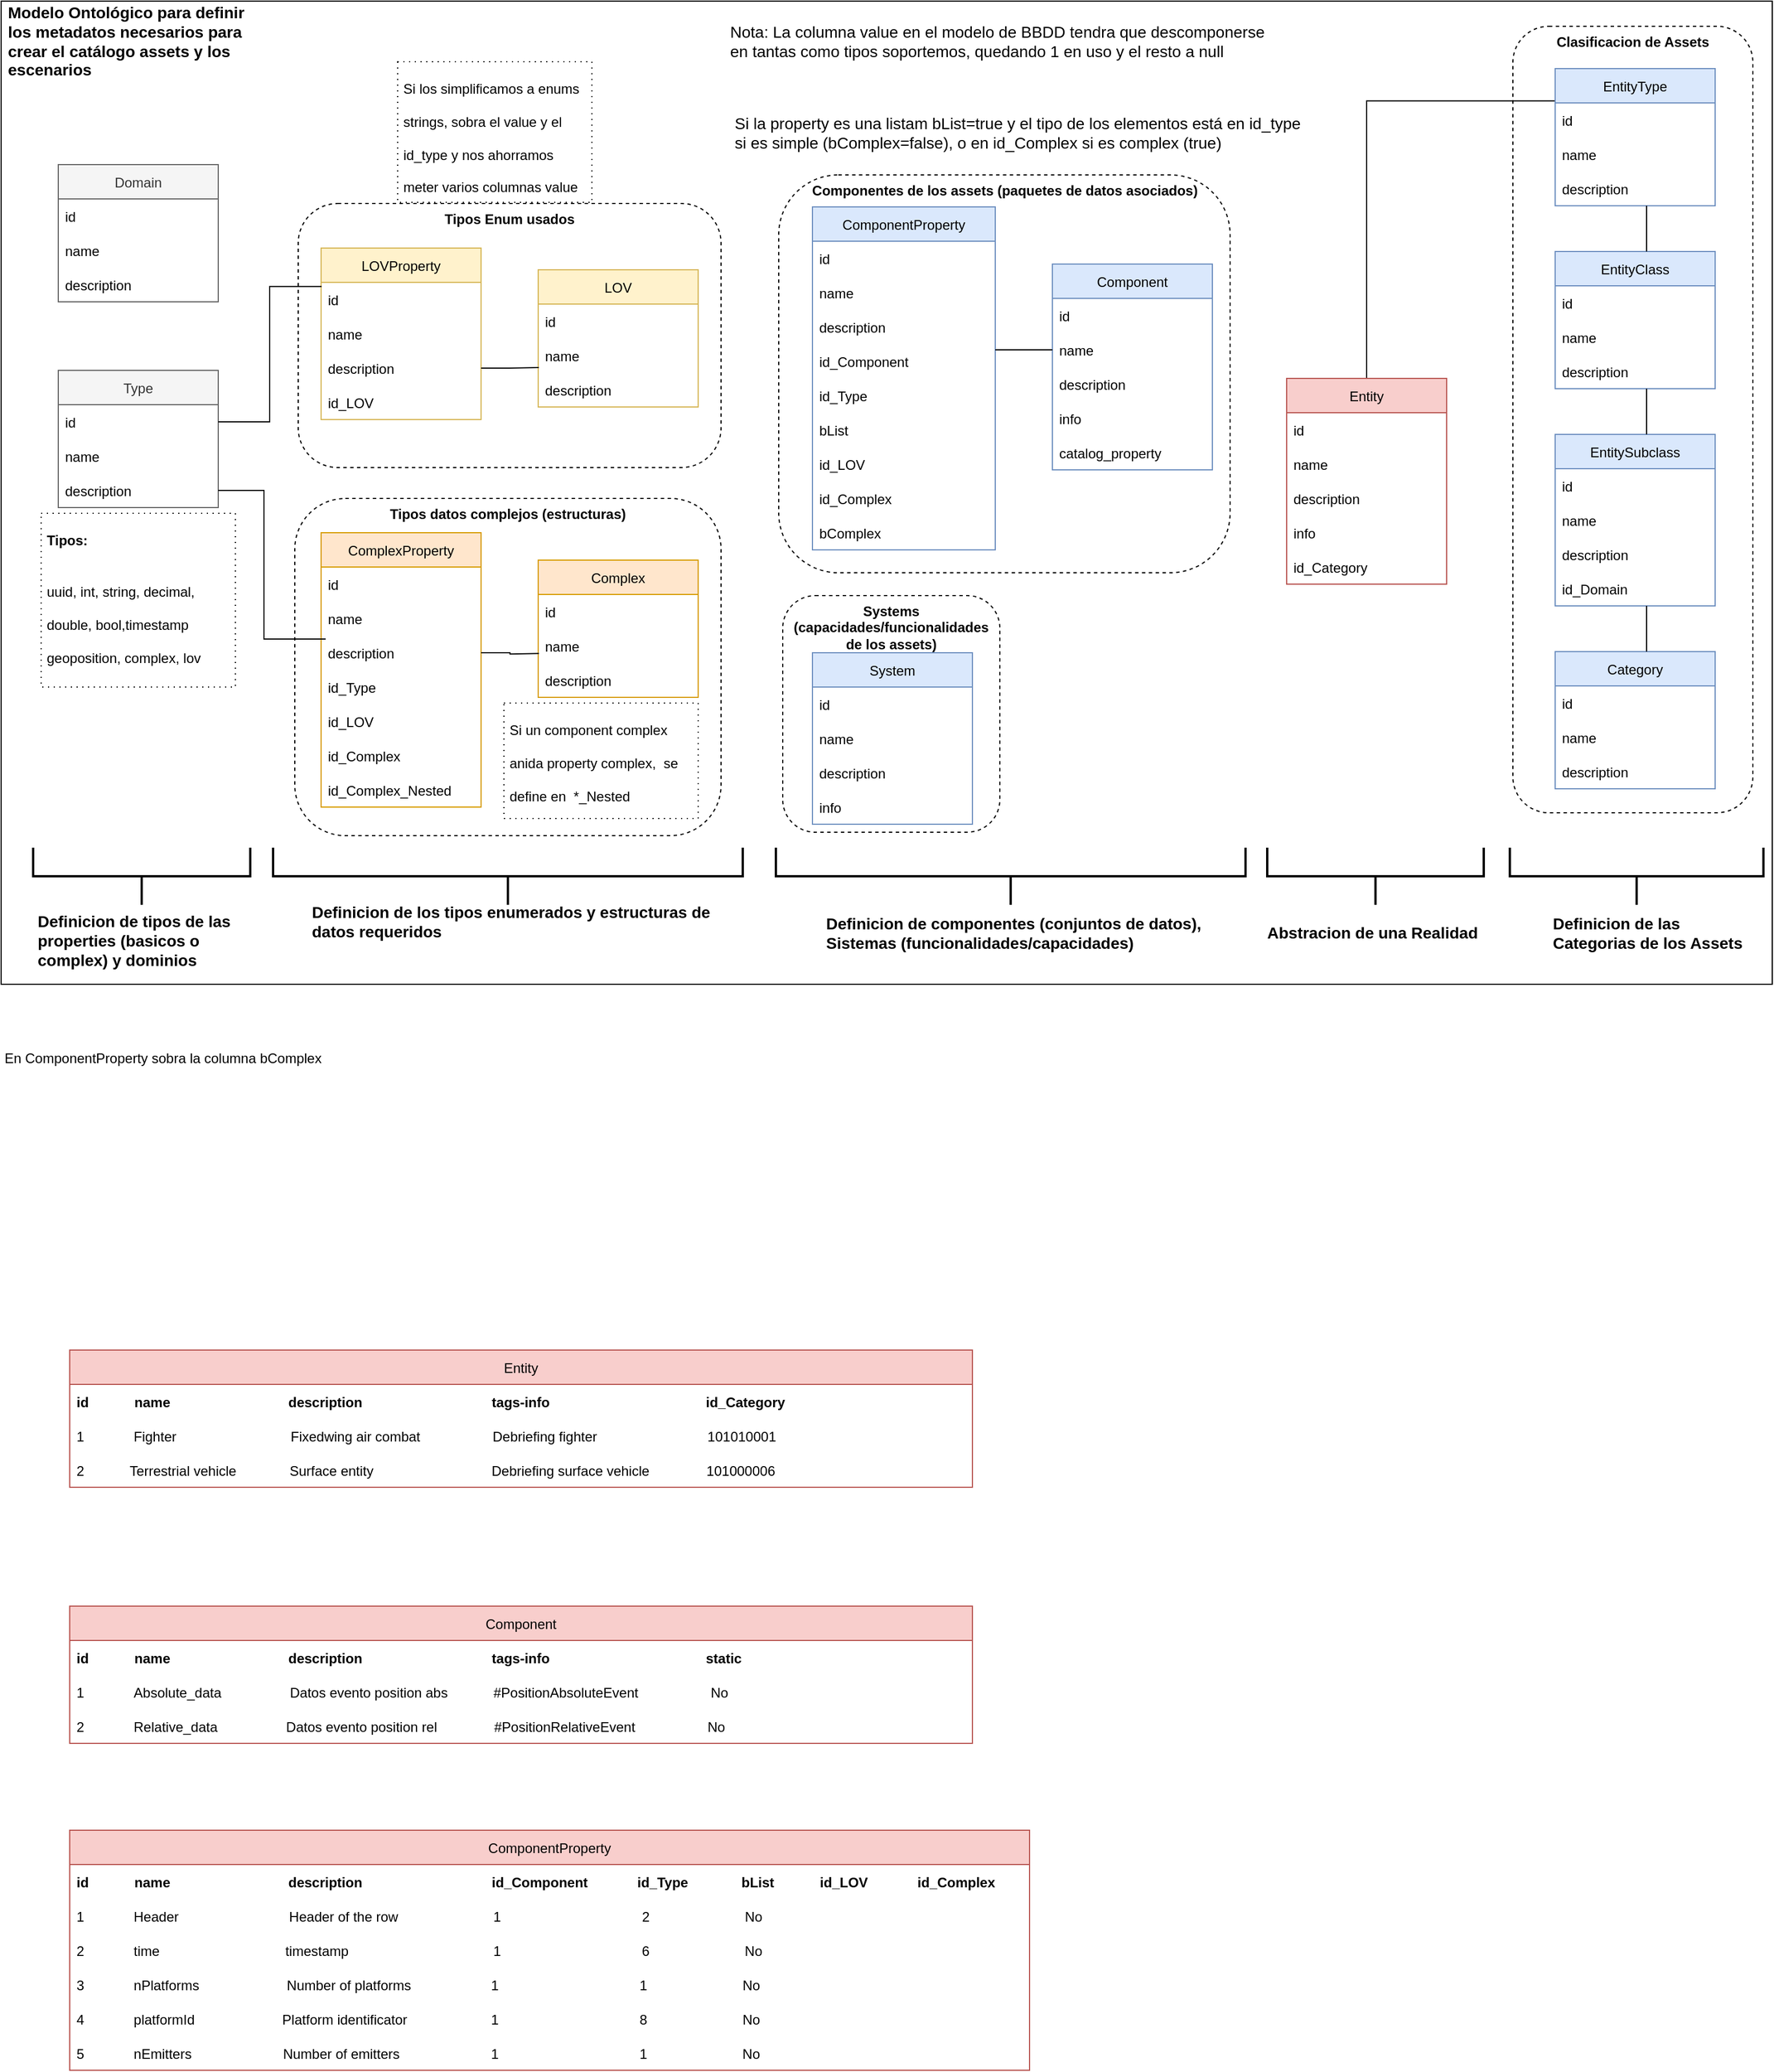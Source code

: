 <mxfile version="20.3.0" type="device" pages="2"><diagram id="P-hqBSOkR8HxyRhJ86oW" name="Modelo Ontologico Logico"><mxGraphModel dx="2524" dy="2189" grid="1" gridSize="10" guides="1" tooltips="1" connect="1" arrows="1" fold="1" page="1" pageScale="1" pageWidth="827" pageHeight="1169" math="0" shadow="0"><root><mxCell id="0"/><mxCell id="1" parent="0"/><mxCell id="qQte0bs7i6vEfpSpNjTg-1" value="" style="rounded=0;whiteSpace=wrap;html=1;fontSize=12;" parent="1" vertex="1"><mxGeometry x="-760" y="-50" width="1550" height="860" as="geometry"/></mxCell><mxCell id="Ca-8HyMjYuGn1nxn3QUZ-1" value="Component" style="swimlane;fontStyle=0;childLayout=stackLayout;horizontal=1;startSize=30;horizontalStack=0;resizeParent=1;resizeParentMax=0;resizeLast=0;collapsible=1;marginBottom=0;fillColor=#dae8fc;strokeColor=#6c8ebf;" parent="1" vertex="1"><mxGeometry x="160" y="180" width="140" height="180" as="geometry"/></mxCell><mxCell id="Ca-8HyMjYuGn1nxn3QUZ-2" value="id" style="text;strokeColor=none;fillColor=none;align=left;verticalAlign=middle;spacingLeft=4;spacingRight=4;overflow=hidden;points=[[0,0.5],[1,0.5]];portConstraint=eastwest;rotatable=0;" parent="Ca-8HyMjYuGn1nxn3QUZ-1" vertex="1"><mxGeometry y="30" width="140" height="30" as="geometry"/></mxCell><mxCell id="Ca-8HyMjYuGn1nxn3QUZ-3" value="name" style="text;strokeColor=none;fillColor=none;align=left;verticalAlign=middle;spacingLeft=4;spacingRight=4;overflow=hidden;points=[[0,0.5],[1,0.5]];portConstraint=eastwest;rotatable=0;" parent="Ca-8HyMjYuGn1nxn3QUZ-1" vertex="1"><mxGeometry y="60" width="140" height="30" as="geometry"/></mxCell><mxCell id="Ca-8HyMjYuGn1nxn3QUZ-4" value="description" style="text;strokeColor=none;fillColor=none;align=left;verticalAlign=middle;spacingLeft=4;spacingRight=4;overflow=hidden;points=[[0,0.5],[1,0.5]];portConstraint=eastwest;rotatable=0;" parent="Ca-8HyMjYuGn1nxn3QUZ-1" vertex="1"><mxGeometry y="90" width="140" height="30" as="geometry"/></mxCell><mxCell id="fh4BoJx78HCtWPX_H9t0-1" value="info" style="text;strokeColor=none;fillColor=none;align=left;verticalAlign=middle;spacingLeft=4;spacingRight=4;overflow=hidden;points=[[0,0.5],[1,0.5]];portConstraint=eastwest;rotatable=0;" parent="Ca-8HyMjYuGn1nxn3QUZ-1" vertex="1"><mxGeometry y="120" width="140" height="30" as="geometry"/></mxCell><mxCell id="WVZpCD3P885BFaiYSlR0-1" value="catalog_property" style="text;strokeColor=none;fillColor=none;align=left;verticalAlign=middle;spacingLeft=4;spacingRight=4;overflow=hidden;points=[[0,0.5],[1,0.5]];portConstraint=eastwest;rotatable=0;" parent="Ca-8HyMjYuGn1nxn3QUZ-1" vertex="1"><mxGeometry y="150" width="140" height="30" as="geometry"/></mxCell><mxCell id="Kvt48r7GmM-x5bQbkzG8-1" value="ComponentProperty" style="swimlane;fontStyle=0;childLayout=stackLayout;horizontal=1;startSize=30;horizontalStack=0;resizeParent=1;resizeParentMax=0;resizeLast=0;collapsible=1;marginBottom=0;fillColor=#dae8fc;strokeColor=#6c8ebf;" parent="1" vertex="1"><mxGeometry x="-50" y="130" width="160" height="300" as="geometry"/></mxCell><mxCell id="Kvt48r7GmM-x5bQbkzG8-2" value="id" style="text;strokeColor=none;fillColor=none;align=left;verticalAlign=middle;spacingLeft=4;spacingRight=4;overflow=hidden;points=[[0,0.5],[1,0.5]];portConstraint=eastwest;rotatable=0;" parent="Kvt48r7GmM-x5bQbkzG8-1" vertex="1"><mxGeometry y="30" width="160" height="30" as="geometry"/></mxCell><mxCell id="Kvt48r7GmM-x5bQbkzG8-3" value="name" style="text;strokeColor=none;fillColor=none;align=left;verticalAlign=middle;spacingLeft=4;spacingRight=4;overflow=hidden;points=[[0,0.5],[1,0.5]];portConstraint=eastwest;rotatable=0;" parent="Kvt48r7GmM-x5bQbkzG8-1" vertex="1"><mxGeometry y="60" width="160" height="30" as="geometry"/></mxCell><mxCell id="Kvt48r7GmM-x5bQbkzG8-4" value="description" style="text;strokeColor=none;fillColor=none;align=left;verticalAlign=middle;spacingLeft=4;spacingRight=4;overflow=hidden;points=[[0,0.5],[1,0.5]];portConstraint=eastwest;rotatable=0;" parent="Kvt48r7GmM-x5bQbkzG8-1" vertex="1"><mxGeometry y="90" width="160" height="30" as="geometry"/></mxCell><mxCell id="KbmGHfRjNHhqxjAuiWVG-1" value="id_Component" style="text;strokeColor=none;fillColor=none;align=left;verticalAlign=middle;spacingLeft=4;spacingRight=4;overflow=hidden;points=[[0,0.5],[1,0.5]];portConstraint=eastwest;rotatable=0;" parent="Kvt48r7GmM-x5bQbkzG8-1" vertex="1"><mxGeometry y="120" width="160" height="30" as="geometry"/></mxCell><mxCell id="Kvt48r7GmM-x5bQbkzG8-5" value="id_Type" style="text;strokeColor=none;fillColor=none;align=left;verticalAlign=middle;spacingLeft=4;spacingRight=4;overflow=hidden;points=[[0,0.5],[1,0.5]];portConstraint=eastwest;rotatable=0;" parent="Kvt48r7GmM-x5bQbkzG8-1" vertex="1"><mxGeometry y="150" width="160" height="30" as="geometry"/></mxCell><mxCell id="c4E710hjIDEIdoLFa9Qc-4" value="bList" style="text;strokeColor=none;fillColor=none;align=left;verticalAlign=middle;spacingLeft=4;spacingRight=4;overflow=hidden;points=[[0,0.5],[1,0.5]];portConstraint=eastwest;rotatable=0;" parent="Kvt48r7GmM-x5bQbkzG8-1" vertex="1"><mxGeometry y="180" width="160" height="30" as="geometry"/></mxCell><mxCell id="fZ-cfV5z6Bb1zC0dV8To-1" value="id_LOV" style="text;strokeColor=none;fillColor=none;align=left;verticalAlign=middle;spacingLeft=4;spacingRight=4;overflow=hidden;points=[[0,0.5],[1,0.5]];portConstraint=eastwest;rotatable=0;" parent="Kvt48r7GmM-x5bQbkzG8-1" vertex="1"><mxGeometry y="210" width="160" height="30" as="geometry"/></mxCell><mxCell id="c4E710hjIDEIdoLFa9Qc-1" value="id_Complex" style="text;strokeColor=none;fillColor=none;align=left;verticalAlign=middle;spacingLeft=4;spacingRight=4;overflow=hidden;points=[[0,0.5],[1,0.5]];portConstraint=eastwest;rotatable=0;" parent="Kvt48r7GmM-x5bQbkzG8-1" vertex="1"><mxGeometry y="240" width="160" height="30" as="geometry"/></mxCell><mxCell id="zfHl5rUFFpoCyofuuPq4-1" value="bComplex" style="text;strokeColor=none;fillColor=none;align=left;verticalAlign=middle;spacingLeft=4;spacingRight=4;overflow=hidden;points=[[0,0.5],[1,0.5]];portConstraint=eastwest;rotatable=0;" parent="Kvt48r7GmM-x5bQbkzG8-1" vertex="1"><mxGeometry y="270" width="160" height="30" as="geometry"/></mxCell><mxCell id="KbmGHfRjNHhqxjAuiWVG-2" value="Type" style="swimlane;fontStyle=0;childLayout=stackLayout;horizontal=1;startSize=30;horizontalStack=0;resizeParent=1;resizeParentMax=0;resizeLast=0;collapsible=1;marginBottom=0;fillColor=#f5f5f5;strokeColor=#666666;fontColor=#333333;" parent="1" vertex="1"><mxGeometry x="-710" y="273" width="140" height="120" as="geometry"/></mxCell><mxCell id="KbmGHfRjNHhqxjAuiWVG-3" value="id" style="text;strokeColor=none;fillColor=none;align=left;verticalAlign=middle;spacingLeft=4;spacingRight=4;overflow=hidden;points=[[0,0.5],[1,0.5]];portConstraint=eastwest;rotatable=0;" parent="KbmGHfRjNHhqxjAuiWVG-2" vertex="1"><mxGeometry y="30" width="140" height="30" as="geometry"/></mxCell><mxCell id="KbmGHfRjNHhqxjAuiWVG-4" value="name" style="text;strokeColor=none;fillColor=none;align=left;verticalAlign=middle;spacingLeft=4;spacingRight=4;overflow=hidden;points=[[0,0.5],[1,0.5]];portConstraint=eastwest;rotatable=0;" parent="KbmGHfRjNHhqxjAuiWVG-2" vertex="1"><mxGeometry y="60" width="140" height="30" as="geometry"/></mxCell><mxCell id="KbmGHfRjNHhqxjAuiWVG-5" value="description" style="text;strokeColor=none;fillColor=none;align=left;verticalAlign=middle;spacingLeft=4;spacingRight=4;overflow=hidden;points=[[0,0.5],[1,0.5]];portConstraint=eastwest;rotatable=0;" parent="KbmGHfRjNHhqxjAuiWVG-2" vertex="1"><mxGeometry y="90" width="140" height="30" as="geometry"/></mxCell><mxCell id="KbmGHfRjNHhqxjAuiWVG-10" value="&lt;h1&gt;&lt;font style=&quot;font-size: 12px;&quot;&gt;Tipos:&lt;/font&gt;&lt;/h1&gt;&lt;h1&gt;&lt;font style=&quot;font-size: 12px; font-weight: normal;&quot;&gt;uuid, int, string, decimal, double, bool,timestamp geoposition, complex, lov&lt;/font&gt;&lt;/h1&gt;" style="text;html=1;strokeColor=default;fillColor=none;spacing=5;spacingTop=-20;whiteSpace=wrap;overflow=hidden;rounded=0;dashed=1;dashPattern=1 4;" parent="1" vertex="1"><mxGeometry x="-725" y="398" width="170" height="152" as="geometry"/></mxCell><mxCell id="KbmGHfRjNHhqxjAuiWVG-12" style="edgeStyle=orthogonalEdgeStyle;rounded=0;orthogonalLoop=1;jettySize=auto;html=1;endArrow=none;endFill=0;" parent="1" source="Ca-8HyMjYuGn1nxn3QUZ-3" edge="1"><mxGeometry relative="1" as="geometry"><mxPoint x="110" y="255" as="targetPoint"/></mxGeometry></mxCell><mxCell id="GKAQ_sg5Wc0dp8xPoSPR-1" style="edgeStyle=orthogonalEdgeStyle;rounded=0;orthogonalLoop=1;jettySize=auto;html=1;entryX=0.026;entryY=-0.057;entryDx=0;entryDy=0;entryPerimeter=0;endArrow=none;endFill=0;" parent="1" source="OANI3SMax5RgJAJ8kIp4-1" target="ELuQLXtetZ2R2AU2JlQI-14" edge="1"><mxGeometry relative="1" as="geometry"/></mxCell><mxCell id="OANI3SMax5RgJAJ8kIp4-1" value="Entity" style="swimlane;fontStyle=0;childLayout=stackLayout;horizontal=1;startSize=30;horizontalStack=0;resizeParent=1;resizeParentMax=0;resizeLast=0;collapsible=1;marginBottom=0;fillColor=#f8cecc;strokeColor=#b85450;" parent="1" vertex="1"><mxGeometry x="365" y="280" width="140" height="180" as="geometry"/></mxCell><mxCell id="OANI3SMax5RgJAJ8kIp4-2" value="id" style="text;strokeColor=none;fillColor=none;align=left;verticalAlign=middle;spacingLeft=4;spacingRight=4;overflow=hidden;points=[[0,0.5],[1,0.5]];portConstraint=eastwest;rotatable=0;" parent="OANI3SMax5RgJAJ8kIp4-1" vertex="1"><mxGeometry y="30" width="140" height="30" as="geometry"/></mxCell><mxCell id="OANI3SMax5RgJAJ8kIp4-3" value="name" style="text;strokeColor=none;fillColor=none;align=left;verticalAlign=middle;spacingLeft=4;spacingRight=4;overflow=hidden;points=[[0,0.5],[1,0.5]];portConstraint=eastwest;rotatable=0;" parent="OANI3SMax5RgJAJ8kIp4-1" vertex="1"><mxGeometry y="60" width="140" height="30" as="geometry"/></mxCell><mxCell id="OANI3SMax5RgJAJ8kIp4-4" value="description" style="text;strokeColor=none;fillColor=none;align=left;verticalAlign=middle;spacingLeft=4;spacingRight=4;overflow=hidden;points=[[0,0.5],[1,0.5]];portConstraint=eastwest;rotatable=0;" parent="OANI3SMax5RgJAJ8kIp4-1" vertex="1"><mxGeometry y="90" width="140" height="30" as="geometry"/></mxCell><mxCell id="8VZRlRS9as9KP1N0uG6C-10" value="info" style="text;strokeColor=none;fillColor=none;align=left;verticalAlign=middle;spacingLeft=4;spacingRight=4;overflow=hidden;points=[[0,0.5],[1,0.5]];portConstraint=eastwest;rotatable=0;" parent="OANI3SMax5RgJAJ8kIp4-1" vertex="1"><mxGeometry y="120" width="140" height="30" as="geometry"/></mxCell><mxCell id="OANI3SMax5RgJAJ8kIp4-5" value="id_Category" style="text;strokeColor=none;fillColor=none;align=left;verticalAlign=middle;spacingLeft=4;spacingRight=4;overflow=hidden;points=[[0,0.5],[1,0.5]];portConstraint=eastwest;rotatable=0;" parent="OANI3SMax5RgJAJ8kIp4-1" vertex="1"><mxGeometry y="150" width="140" height="30" as="geometry"/></mxCell><mxCell id="ELuQLXtetZ2R2AU2JlQI-1" value="EntitySubclass" style="swimlane;fontStyle=0;childLayout=stackLayout;horizontal=1;startSize=30;horizontalStack=0;resizeParent=1;resizeParentMax=0;resizeLast=0;collapsible=1;marginBottom=0;fillColor=#dae8fc;strokeColor=#6c8ebf;" parent="1" vertex="1"><mxGeometry x="600" y="329" width="140" height="150" as="geometry"/></mxCell><mxCell id="ELuQLXtetZ2R2AU2JlQI-2" value="id" style="text;strokeColor=none;fillColor=none;align=left;verticalAlign=middle;spacingLeft=4;spacingRight=4;overflow=hidden;points=[[0,0.5],[1,0.5]];portConstraint=eastwest;rotatable=0;" parent="ELuQLXtetZ2R2AU2JlQI-1" vertex="1"><mxGeometry y="30" width="140" height="30" as="geometry"/></mxCell><mxCell id="ELuQLXtetZ2R2AU2JlQI-3" value="name" style="text;strokeColor=none;fillColor=none;align=left;verticalAlign=middle;spacingLeft=4;spacingRight=4;overflow=hidden;points=[[0,0.5],[1,0.5]];portConstraint=eastwest;rotatable=0;" parent="ELuQLXtetZ2R2AU2JlQI-1" vertex="1"><mxGeometry y="60" width="140" height="30" as="geometry"/></mxCell><mxCell id="ELuQLXtetZ2R2AU2JlQI-4" value="description" style="text;strokeColor=none;fillColor=none;align=left;verticalAlign=middle;spacingLeft=4;spacingRight=4;overflow=hidden;points=[[0,0.5],[1,0.5]];portConstraint=eastwest;rotatable=0;" parent="ELuQLXtetZ2R2AU2JlQI-1" vertex="1"><mxGeometry y="90" width="140" height="30" as="geometry"/></mxCell><mxCell id="ELuQLXtetZ2R2AU2JlQI-5" value="id_Domain" style="text;strokeColor=none;fillColor=none;align=left;verticalAlign=middle;spacingLeft=4;spacingRight=4;overflow=hidden;points=[[0,0.5],[1,0.5]];portConstraint=eastwest;rotatable=0;" parent="ELuQLXtetZ2R2AU2JlQI-1" vertex="1"><mxGeometry y="120" width="140" height="30" as="geometry"/></mxCell><mxCell id="ELuQLXtetZ2R2AU2JlQI-6" value="EntityClass" style="swimlane;fontStyle=0;childLayout=stackLayout;horizontal=1;startSize=30;horizontalStack=0;resizeParent=1;resizeParentMax=0;resizeLast=0;collapsible=1;marginBottom=0;fillColor=#dae8fc;strokeColor=#6c8ebf;" parent="1" vertex="1"><mxGeometry x="600" y="169" width="140" height="120" as="geometry"/></mxCell><mxCell id="ELuQLXtetZ2R2AU2JlQI-7" value="id" style="text;strokeColor=none;fillColor=none;align=left;verticalAlign=middle;spacingLeft=4;spacingRight=4;overflow=hidden;points=[[0,0.5],[1,0.5]];portConstraint=eastwest;rotatable=0;" parent="ELuQLXtetZ2R2AU2JlQI-6" vertex="1"><mxGeometry y="30" width="140" height="30" as="geometry"/></mxCell><mxCell id="ELuQLXtetZ2R2AU2JlQI-8" value="name" style="text;strokeColor=none;fillColor=none;align=left;verticalAlign=middle;spacingLeft=4;spacingRight=4;overflow=hidden;points=[[0,0.5],[1,0.5]];portConstraint=eastwest;rotatable=0;" parent="ELuQLXtetZ2R2AU2JlQI-6" vertex="1"><mxGeometry y="60" width="140" height="30" as="geometry"/></mxCell><mxCell id="ELuQLXtetZ2R2AU2JlQI-9" value="description" style="text;strokeColor=none;fillColor=none;align=left;verticalAlign=middle;spacingLeft=4;spacingRight=4;overflow=hidden;points=[[0,0.5],[1,0.5]];portConstraint=eastwest;rotatable=0;" parent="ELuQLXtetZ2R2AU2JlQI-6" vertex="1"><mxGeometry y="90" width="140" height="30" as="geometry"/></mxCell><mxCell id="ELuQLXtetZ2R2AU2JlQI-13" value="EntityType" style="swimlane;fontStyle=0;childLayout=stackLayout;horizontal=1;startSize=30;horizontalStack=0;resizeParent=1;resizeParentMax=0;resizeLast=0;collapsible=1;marginBottom=0;fillColor=#dae8fc;strokeColor=#6c8ebf;" parent="1" vertex="1"><mxGeometry x="600" y="9" width="140" height="120" as="geometry"/></mxCell><mxCell id="ELuQLXtetZ2R2AU2JlQI-14" value="id" style="text;strokeColor=none;fillColor=none;align=left;verticalAlign=middle;spacingLeft=4;spacingRight=4;overflow=hidden;points=[[0,0.5],[1,0.5]];portConstraint=eastwest;rotatable=0;" parent="ELuQLXtetZ2R2AU2JlQI-13" vertex="1"><mxGeometry y="30" width="140" height="30" as="geometry"/></mxCell><mxCell id="ELuQLXtetZ2R2AU2JlQI-15" value="name" style="text;strokeColor=none;fillColor=none;align=left;verticalAlign=middle;spacingLeft=4;spacingRight=4;overflow=hidden;points=[[0,0.5],[1,0.5]];portConstraint=eastwest;rotatable=0;" parent="ELuQLXtetZ2R2AU2JlQI-13" vertex="1"><mxGeometry y="60" width="140" height="30" as="geometry"/></mxCell><mxCell id="ELuQLXtetZ2R2AU2JlQI-16" value="description" style="text;strokeColor=none;fillColor=none;align=left;verticalAlign=middle;spacingLeft=4;spacingRight=4;overflow=hidden;points=[[0,0.5],[1,0.5]];portConstraint=eastwest;rotatable=0;" parent="ELuQLXtetZ2R2AU2JlQI-13" vertex="1"><mxGeometry y="90" width="140" height="30" as="geometry"/></mxCell><mxCell id="bwtpUSuI_oEOOz6gBNEj-1" style="edgeStyle=orthogonalEdgeStyle;rounded=0;orthogonalLoop=1;jettySize=auto;html=1;endArrow=none;endFill=0;" parent="1" source="ELuQLXtetZ2R2AU2JlQI-16" edge="1"><mxGeometry relative="1" as="geometry"><mxPoint x="680" y="169" as="targetPoint"/><Array as="points"><mxPoint x="680" y="159"/><mxPoint x="680" y="159"/></Array></mxGeometry></mxCell><mxCell id="bwtpUSuI_oEOOz6gBNEj-2" value="Category" style="swimlane;fontStyle=0;childLayout=stackLayout;horizontal=1;startSize=30;horizontalStack=0;resizeParent=1;resizeParentMax=0;resizeLast=0;collapsible=1;marginBottom=0;fillColor=#dae8fc;strokeColor=#6c8ebf;" parent="1" vertex="1"><mxGeometry x="600" y="519" width="140" height="120" as="geometry"/></mxCell><mxCell id="bwtpUSuI_oEOOz6gBNEj-3" value="id" style="text;strokeColor=none;fillColor=none;align=left;verticalAlign=middle;spacingLeft=4;spacingRight=4;overflow=hidden;points=[[0,0.5],[1,0.5]];portConstraint=eastwest;rotatable=0;" parent="bwtpUSuI_oEOOz6gBNEj-2" vertex="1"><mxGeometry y="30" width="140" height="30" as="geometry"/></mxCell><mxCell id="bwtpUSuI_oEOOz6gBNEj-4" value="name" style="text;strokeColor=none;fillColor=none;align=left;verticalAlign=middle;spacingLeft=4;spacingRight=4;overflow=hidden;points=[[0,0.5],[1,0.5]];portConstraint=eastwest;rotatable=0;" parent="bwtpUSuI_oEOOz6gBNEj-2" vertex="1"><mxGeometry y="60" width="140" height="30" as="geometry"/></mxCell><mxCell id="bwtpUSuI_oEOOz6gBNEj-5" value="description" style="text;strokeColor=none;fillColor=none;align=left;verticalAlign=middle;spacingLeft=4;spacingRight=4;overflow=hidden;points=[[0,0.5],[1,0.5]];portConstraint=eastwest;rotatable=0;" parent="bwtpUSuI_oEOOz6gBNEj-2" vertex="1"><mxGeometry y="90" width="140" height="30" as="geometry"/></mxCell><mxCell id="bwtpUSuI_oEOOz6gBNEj-7" style="edgeStyle=orthogonalEdgeStyle;rounded=0;orthogonalLoop=1;jettySize=auto;html=1;endArrow=none;endFill=0;" parent="1" edge="1"><mxGeometry relative="1" as="geometry"><mxPoint x="680" y="289" as="sourcePoint"/><mxPoint x="680" y="329" as="targetPoint"/><Array as="points"><mxPoint x="680" y="319"/><mxPoint x="680" y="319"/></Array></mxGeometry></mxCell><mxCell id="bwtpUSuI_oEOOz6gBNEj-8" style="edgeStyle=orthogonalEdgeStyle;rounded=0;orthogonalLoop=1;jettySize=auto;html=1;endArrow=none;endFill=0;" parent="1" edge="1"><mxGeometry relative="1" as="geometry"><mxPoint x="680" y="479" as="sourcePoint"/><mxPoint x="680" y="519" as="targetPoint"/><Array as="points"><mxPoint x="680" y="509"/><mxPoint x="680" y="509"/></Array></mxGeometry></mxCell><mxCell id="GKAQ_sg5Wc0dp8xPoSPR-2" value="Clasificacion de Assets" style="rounded=1;whiteSpace=wrap;html=1;fillColor=none;dashed=1;verticalAlign=top;fontStyle=1" parent="1" vertex="1"><mxGeometry x="563" y="-28" width="210" height="688" as="geometry"/></mxCell><mxCell id="Gxno5oTgcuq0OnaxB5Od-1" value="Componentes de los assets (paquetes de datos asociados)" style="rounded=1;whiteSpace=wrap;html=1;fillColor=none;dashed=1;verticalAlign=top;fontStyle=1" parent="1" vertex="1"><mxGeometry x="-79.5" y="102" width="395" height="348" as="geometry"/></mxCell><mxCell id="fUVBMHF5BCnfDYFd_eqh-1" value="System" style="swimlane;fontStyle=0;childLayout=stackLayout;horizontal=1;startSize=30;horizontalStack=0;resizeParent=1;resizeParentMax=0;resizeLast=0;collapsible=1;marginBottom=0;fillColor=#dae8fc;strokeColor=#6c8ebf;" parent="1" vertex="1"><mxGeometry x="-50" y="520" width="140" height="150" as="geometry"/></mxCell><mxCell id="fUVBMHF5BCnfDYFd_eqh-2" value="id" style="text;strokeColor=none;fillColor=none;align=left;verticalAlign=middle;spacingLeft=4;spacingRight=4;overflow=hidden;points=[[0,0.5],[1,0.5]];portConstraint=eastwest;rotatable=0;" parent="fUVBMHF5BCnfDYFd_eqh-1" vertex="1"><mxGeometry y="30" width="140" height="30" as="geometry"/></mxCell><mxCell id="fUVBMHF5BCnfDYFd_eqh-3" value="name" style="text;strokeColor=none;fillColor=none;align=left;verticalAlign=middle;spacingLeft=4;spacingRight=4;overflow=hidden;points=[[0,0.5],[1,0.5]];portConstraint=eastwest;rotatable=0;" parent="fUVBMHF5BCnfDYFd_eqh-1" vertex="1"><mxGeometry y="60" width="140" height="30" as="geometry"/></mxCell><mxCell id="fUVBMHF5BCnfDYFd_eqh-4" value="description" style="text;strokeColor=none;fillColor=none;align=left;verticalAlign=middle;spacingLeft=4;spacingRight=4;overflow=hidden;points=[[0,0.5],[1,0.5]];portConstraint=eastwest;rotatable=0;" parent="fUVBMHF5BCnfDYFd_eqh-1" vertex="1"><mxGeometry y="90" width="140" height="30" as="geometry"/></mxCell><mxCell id="fh4BoJx78HCtWPX_H9t0-2" value="info" style="text;strokeColor=none;fillColor=none;align=left;verticalAlign=middle;spacingLeft=4;spacingRight=4;overflow=hidden;points=[[0,0.5],[1,0.5]];portConstraint=eastwest;rotatable=0;" parent="fUVBMHF5BCnfDYFd_eqh-1" vertex="1"><mxGeometry y="120" width="140" height="30" as="geometry"/></mxCell><mxCell id="fUVBMHF5BCnfDYFd_eqh-5" value="Systems (capacidades/funcionalidades de los assets)" style="rounded=1;whiteSpace=wrap;html=1;fillColor=none;dashed=1;verticalAlign=top;fontStyle=1" parent="1" vertex="1"><mxGeometry x="-76" y="470" width="190" height="207" as="geometry"/></mxCell><mxCell id="xV8tliTx_q2GqchjholX-1" value="LOV" style="swimlane;fontStyle=0;childLayout=stackLayout;horizontal=1;startSize=30;horizontalStack=0;resizeParent=1;resizeParentMax=0;resizeLast=0;collapsible=1;marginBottom=0;fillColor=#fff2cc;strokeColor=#d6b656;" parent="1" vertex="1"><mxGeometry x="-290" y="185" width="140" height="120" as="geometry"/></mxCell><mxCell id="xV8tliTx_q2GqchjholX-2" value="id" style="text;strokeColor=none;fillColor=none;align=left;verticalAlign=middle;spacingLeft=4;spacingRight=4;overflow=hidden;points=[[0,0.5],[1,0.5]];portConstraint=eastwest;rotatable=0;" parent="xV8tliTx_q2GqchjholX-1" vertex="1"><mxGeometry y="30" width="140" height="30" as="geometry"/></mxCell><mxCell id="xV8tliTx_q2GqchjholX-3" value="name" style="text;strokeColor=none;fillColor=none;align=left;verticalAlign=middle;spacingLeft=4;spacingRight=4;overflow=hidden;points=[[0,0.5],[1,0.5]];portConstraint=eastwest;rotatable=0;" parent="xV8tliTx_q2GqchjholX-1" vertex="1"><mxGeometry y="60" width="140" height="30" as="geometry"/></mxCell><mxCell id="xV8tliTx_q2GqchjholX-4" value="description" style="text;strokeColor=none;fillColor=none;align=left;verticalAlign=middle;spacingLeft=4;spacingRight=4;overflow=hidden;points=[[0,0.5],[1,0.5]];portConstraint=eastwest;rotatable=0;" parent="xV8tliTx_q2GqchjholX-1" vertex="1"><mxGeometry y="90" width="140" height="30" as="geometry"/></mxCell><mxCell id="xV8tliTx_q2GqchjholX-5" value="LOVProperty" style="swimlane;fontStyle=0;childLayout=stackLayout;horizontal=1;startSize=30;horizontalStack=0;resizeParent=1;resizeParentMax=0;resizeLast=0;collapsible=1;marginBottom=0;fillColor=#fff2cc;strokeColor=#d6b656;" parent="1" vertex="1"><mxGeometry x="-480" y="166" width="140" height="150" as="geometry"/></mxCell><mxCell id="xV8tliTx_q2GqchjholX-6" value="id" style="text;strokeColor=none;fillColor=none;align=left;verticalAlign=middle;spacingLeft=4;spacingRight=4;overflow=hidden;points=[[0,0.5],[1,0.5]];portConstraint=eastwest;rotatable=0;" parent="xV8tliTx_q2GqchjholX-5" vertex="1"><mxGeometry y="30" width="140" height="30" as="geometry"/></mxCell><mxCell id="xV8tliTx_q2GqchjholX-7" value="name" style="text;strokeColor=none;fillColor=none;align=left;verticalAlign=middle;spacingLeft=4;spacingRight=4;overflow=hidden;points=[[0,0.5],[1,0.5]];portConstraint=eastwest;rotatable=0;" parent="xV8tliTx_q2GqchjholX-5" vertex="1"><mxGeometry y="60" width="140" height="30" as="geometry"/></mxCell><mxCell id="xV8tliTx_q2GqchjholX-8" value="description" style="text;strokeColor=none;fillColor=none;align=left;verticalAlign=middle;spacingLeft=4;spacingRight=4;overflow=hidden;points=[[0,0.5],[1,0.5]];portConstraint=eastwest;rotatable=0;" parent="xV8tliTx_q2GqchjholX-5" vertex="1"><mxGeometry y="90" width="140" height="30" as="geometry"/></mxCell><mxCell id="AdEPBgYQxWWVFqYAugxZ-2" value="id_LOV" style="text;strokeColor=none;fillColor=none;align=left;verticalAlign=middle;spacingLeft=4;spacingRight=4;overflow=hidden;points=[[0,0.5],[1,0.5]];portConstraint=eastwest;rotatable=0;" parent="xV8tliTx_q2GqchjholX-5" vertex="1"><mxGeometry y="120" width="140" height="30" as="geometry"/></mxCell><mxCell id="AdEPBgYQxWWVFqYAugxZ-5" value="Tipos Enum usados" style="rounded=1;whiteSpace=wrap;html=1;fillColor=none;dashed=1;verticalAlign=top;fontStyle=1" parent="1" vertex="1"><mxGeometry x="-500" y="127" width="370" height="231" as="geometry"/></mxCell><mxCell id="KDbTeJqK8CeDXRACBDWv-1" value="Complex" style="swimlane;fontStyle=0;childLayout=stackLayout;horizontal=1;startSize=30;horizontalStack=0;resizeParent=1;resizeParentMax=0;resizeLast=0;collapsible=1;marginBottom=0;fillColor=#ffe6cc;strokeColor=#d79b00;" parent="1" vertex="1"><mxGeometry x="-290" y="439" width="140" height="120" as="geometry"/></mxCell><mxCell id="KDbTeJqK8CeDXRACBDWv-2" value="id" style="text;strokeColor=none;fillColor=none;align=left;verticalAlign=middle;spacingLeft=4;spacingRight=4;overflow=hidden;points=[[0,0.5],[1,0.5]];portConstraint=eastwest;rotatable=0;" parent="KDbTeJqK8CeDXRACBDWv-1" vertex="1"><mxGeometry y="30" width="140" height="30" as="geometry"/></mxCell><mxCell id="KDbTeJqK8CeDXRACBDWv-3" value="name" style="text;strokeColor=none;fillColor=none;align=left;verticalAlign=middle;spacingLeft=4;spacingRight=4;overflow=hidden;points=[[0,0.5],[1,0.5]];portConstraint=eastwest;rotatable=0;" parent="KDbTeJqK8CeDXRACBDWv-1" vertex="1"><mxGeometry y="60" width="140" height="30" as="geometry"/></mxCell><mxCell id="KDbTeJqK8CeDXRACBDWv-4" value="description" style="text;strokeColor=none;fillColor=none;align=left;verticalAlign=middle;spacingLeft=4;spacingRight=4;overflow=hidden;points=[[0,0.5],[1,0.5]];portConstraint=eastwest;rotatable=0;" parent="KDbTeJqK8CeDXRACBDWv-1" vertex="1"><mxGeometry y="90" width="140" height="30" as="geometry"/></mxCell><mxCell id="KDbTeJqK8CeDXRACBDWv-5" value="ComplexProperty" style="swimlane;fontStyle=0;childLayout=stackLayout;horizontal=1;startSize=30;horizontalStack=0;resizeParent=1;resizeParentMax=0;resizeLast=0;collapsible=1;marginBottom=0;fillColor=#ffe6cc;strokeColor=#d79b00;" parent="1" vertex="1"><mxGeometry x="-480" y="415" width="140" height="240" as="geometry"/></mxCell><mxCell id="KDbTeJqK8CeDXRACBDWv-6" value="id" style="text;strokeColor=none;fillColor=none;align=left;verticalAlign=middle;spacingLeft=4;spacingRight=4;overflow=hidden;points=[[0,0.5],[1,0.5]];portConstraint=eastwest;rotatable=0;" parent="KDbTeJqK8CeDXRACBDWv-5" vertex="1"><mxGeometry y="30" width="140" height="30" as="geometry"/></mxCell><mxCell id="KDbTeJqK8CeDXRACBDWv-7" value="name" style="text;strokeColor=none;fillColor=none;align=left;verticalAlign=middle;spacingLeft=4;spacingRight=4;overflow=hidden;points=[[0,0.5],[1,0.5]];portConstraint=eastwest;rotatable=0;" parent="KDbTeJqK8CeDXRACBDWv-5" vertex="1"><mxGeometry y="60" width="140" height="30" as="geometry"/></mxCell><mxCell id="KDbTeJqK8CeDXRACBDWv-8" value="description" style="text;strokeColor=none;fillColor=none;align=left;verticalAlign=middle;spacingLeft=4;spacingRight=4;overflow=hidden;points=[[0,0.5],[1,0.5]];portConstraint=eastwest;rotatable=0;" parent="KDbTeJqK8CeDXRACBDWv-5" vertex="1"><mxGeometry y="90" width="140" height="30" as="geometry"/></mxCell><mxCell id="KDbTeJqK8CeDXRACBDWv-9" value="id_Type" style="text;strokeColor=none;fillColor=none;align=left;verticalAlign=middle;spacingLeft=4;spacingRight=4;overflow=hidden;points=[[0,0.5],[1,0.5]];portConstraint=eastwest;rotatable=0;" parent="KDbTeJqK8CeDXRACBDWv-5" vertex="1"><mxGeometry y="120" width="140" height="30" as="geometry"/></mxCell><mxCell id="KDbTeJqK8CeDXRACBDWv-10" value="id_LOV" style="text;strokeColor=none;fillColor=none;align=left;verticalAlign=middle;spacingLeft=4;spacingRight=4;overflow=hidden;points=[[0,0.5],[1,0.5]];portConstraint=eastwest;rotatable=0;" parent="KDbTeJqK8CeDXRACBDWv-5" vertex="1"><mxGeometry y="150" width="140" height="30" as="geometry"/></mxCell><mxCell id="c4E710hjIDEIdoLFa9Qc-2" value="id_Complex" style="text;strokeColor=none;fillColor=none;align=left;verticalAlign=middle;spacingLeft=4;spacingRight=4;overflow=hidden;points=[[0,0.5],[1,0.5]];portConstraint=eastwest;rotatable=0;" parent="KDbTeJqK8CeDXRACBDWv-5" vertex="1"><mxGeometry y="180" width="140" height="30" as="geometry"/></mxCell><mxCell id="DOzmSExkVQUUKBPx7uAF-1" value="id_Complex_Nested" style="text;strokeColor=none;fillColor=none;align=left;verticalAlign=middle;spacingLeft=4;spacingRight=4;overflow=hidden;points=[[0,0.5],[1,0.5]];portConstraint=eastwest;rotatable=0;" parent="KDbTeJqK8CeDXRACBDWv-5" vertex="1"><mxGeometry y="210" width="140" height="30" as="geometry"/></mxCell><mxCell id="KDbTeJqK8CeDXRACBDWv-12" value="Tipos datos complejos (estructuras)" style="rounded=1;whiteSpace=wrap;html=1;fillColor=none;dashed=1;verticalAlign=top;fontStyle=1" parent="1" vertex="1"><mxGeometry x="-503" y="385" width="373" height="295" as="geometry"/></mxCell><mxCell id="qQte0bs7i6vEfpSpNjTg-2" value="Modelo Ontológico para definir los metadatos necesarios para crear el catálogo assets y los escenarios" style="text;html=1;strokeColor=none;fillColor=none;align=left;verticalAlign=middle;whiteSpace=wrap;rounded=0;fontSize=14;fontStyle=1" parent="1" vertex="1"><mxGeometry x="-756" y="-30" width="230" height="30" as="geometry"/></mxCell><mxCell id="bQhW3BtYwXk0a8FHuTAW-3" style="edgeStyle=orthogonalEdgeStyle;rounded=0;orthogonalLoop=1;jettySize=auto;html=1;entryX=0.004;entryY=0.852;entryDx=0;entryDy=0;entryPerimeter=0;fontSize=14;endArrow=none;endFill=0;" parent="1" source="xV8tliTx_q2GqchjholX-8" target="xV8tliTx_q2GqchjholX-3" edge="1"><mxGeometry relative="1" as="geometry"/></mxCell><mxCell id="bQhW3BtYwXk0a8FHuTAW-4" style="edgeStyle=orthogonalEdgeStyle;rounded=0;orthogonalLoop=1;jettySize=auto;html=1;fontSize=14;endArrow=none;endFill=0;" parent="1" source="KDbTeJqK8CeDXRACBDWv-8" edge="1"><mxGeometry relative="1" as="geometry"><mxPoint x="-289.371" y="520.571" as="targetPoint"/></mxGeometry></mxCell><mxCell id="bQhW3BtYwXk0a8FHuTAW-6" style="edgeStyle=orthogonalEdgeStyle;rounded=0;orthogonalLoop=1;jettySize=auto;html=1;entryX=0.003;entryY=0.119;entryDx=0;entryDy=0;entryPerimeter=0;fontSize=14;endArrow=none;endFill=0;" parent="1" source="KbmGHfRjNHhqxjAuiWVG-3" target="xV8tliTx_q2GqchjholX-6" edge="1"><mxGeometry relative="1" as="geometry"/></mxCell><mxCell id="bQhW3BtYwXk0a8FHuTAW-7" style="edgeStyle=orthogonalEdgeStyle;rounded=0;orthogonalLoop=1;jettySize=auto;html=1;fontSize=14;endArrow=none;endFill=0;" parent="1" source="KbmGHfRjNHhqxjAuiWVG-5" edge="1"><mxGeometry relative="1" as="geometry"><mxPoint x="-476" y="508" as="targetPoint"/><Array as="points"><mxPoint x="-530" y="378"/><mxPoint x="-530" y="508"/></Array></mxGeometry></mxCell><mxCell id="bQhW3BtYwXk0a8FHuTAW-11" value="" style="strokeWidth=2;html=1;shape=mxgraph.flowchart.annotation_2;align=left;labelPosition=right;pointerEvents=1;strokeColor=default;fontSize=14;fillColor=default;rotation=-90;" parent="1" vertex="1"><mxGeometry x="-341.5" y="510" width="50" height="411" as="geometry"/></mxCell><mxCell id="bQhW3BtYwXk0a8FHuTAW-12" value="" style="strokeWidth=2;html=1;shape=mxgraph.flowchart.annotation_2;align=left;labelPosition=right;pointerEvents=1;strokeColor=default;fontSize=14;fillColor=default;rotation=-90;" parent="1" vertex="1"><mxGeometry x="98.5" y="510" width="50" height="411" as="geometry"/></mxCell><mxCell id="bQhW3BtYwXk0a8FHuTAW-13" value="Definicion de componentes (conjuntos de datos),&amp;nbsp; Sistemas (funcionalidades/capacidades)" style="text;html=1;strokeColor=none;fillColor=none;align=left;verticalAlign=middle;whiteSpace=wrap;rounded=0;fontSize=14;fontStyle=1" parent="1" vertex="1"><mxGeometry x="-40" y="750" width="380" height="30" as="geometry"/></mxCell><mxCell id="bQhW3BtYwXk0a8FHuTAW-14" value="Definicion de los tipos enumerados y estructuras de datos requeridos" style="text;html=1;strokeColor=none;fillColor=none;align=left;verticalAlign=middle;whiteSpace=wrap;rounded=0;fontSize=14;fontStyle=1" parent="1" vertex="1"><mxGeometry x="-490" y="740" width="380" height="30" as="geometry"/></mxCell><mxCell id="bQhW3BtYwXk0a8FHuTAW-15" value="" style="strokeWidth=2;html=1;shape=mxgraph.flowchart.annotation_2;align=left;labelPosition=right;pointerEvents=1;strokeColor=default;fontSize=14;fillColor=default;rotation=-90;" parent="1" vertex="1"><mxGeometry x="-662" y="620.5" width="50" height="190" as="geometry"/></mxCell><mxCell id="bQhW3BtYwXk0a8FHuTAW-16" value="Definicion de tipos de las properties (basicos o complex) y dominios" style="text;html=1;strokeColor=none;fillColor=none;align=left;verticalAlign=middle;whiteSpace=wrap;rounded=0;fontSize=14;fontStyle=1" parent="1" vertex="1"><mxGeometry x="-730" y="757" width="200" height="30" as="geometry"/></mxCell><mxCell id="bQhW3BtYwXk0a8FHuTAW-17" value="" style="strokeWidth=2;html=1;shape=mxgraph.flowchart.annotation_2;align=left;labelPosition=right;pointerEvents=1;strokeColor=default;fontSize=14;fillColor=default;rotation=-90;" parent="1" vertex="1"><mxGeometry x="417.75" y="620.75" width="50" height="189.5" as="geometry"/></mxCell><mxCell id="bQhW3BtYwXk0a8FHuTAW-18" value="Abstracion de una Realidad" style="text;html=1;strokeColor=none;fillColor=none;align=left;verticalAlign=middle;whiteSpace=wrap;rounded=0;fontSize=14;fontStyle=1" parent="1" vertex="1"><mxGeometry x="346" y="750" width="214" height="30" as="geometry"/></mxCell><mxCell id="bQhW3BtYwXk0a8FHuTAW-19" value="" style="strokeWidth=2;html=1;shape=mxgraph.flowchart.annotation_2;align=left;labelPosition=right;pointerEvents=1;strokeColor=default;fontSize=14;fillColor=default;rotation=-90;" parent="1" vertex="1"><mxGeometry x="646.29" y="604.53" width="50" height="221.93" as="geometry"/></mxCell><mxCell id="bQhW3BtYwXk0a8FHuTAW-20" value="Definicion de las Categorias de los Assets" style="text;html=1;strokeColor=none;fillColor=none;align=left;verticalAlign=middle;whiteSpace=wrap;rounded=0;fontSize=14;fontStyle=1" parent="1" vertex="1"><mxGeometry x="596" y="750" width="184" height="30" as="geometry"/></mxCell><mxCell id="EgAIPBJcBrsn5XjMVtlE-9" value="&lt;h1&gt;&lt;span style=&quot;font-size: 12px; font-weight: normal; background-color: initial;&quot;&gt;Si los simplificamos a enums strings, sobra el value y el id_type y nos ahorramos meter varios columnas value&lt;/span&gt;&lt;br&gt;&lt;/h1&gt;" style="text;html=1;strokeColor=default;fillColor=none;spacing=5;spacingTop=-20;whiteSpace=wrap;overflow=hidden;rounded=0;dashed=1;dashPattern=1 4;" parent="1" vertex="1"><mxGeometry x="-413" y="3" width="170" height="123" as="geometry"/></mxCell><mxCell id="c4E710hjIDEIdoLFa9Qc-3" value="Nota: La columna value en el modelo de BBDD tendra que descomponerse en tantas como tipos soportemos, quedando 1 en uso y el resto a null" style="text;html=1;strokeColor=none;fillColor=none;align=left;verticalAlign=middle;whiteSpace=wrap;rounded=0;fontSize=14;" parent="1" vertex="1"><mxGeometry x="-124" y="-30" width="470" height="30" as="geometry"/></mxCell><mxCell id="c4E710hjIDEIdoLFa9Qc-5" value="Si la property es una listam bList=true y el tipo de los elementos está en id_type si es simple (bComplex=false), o en id_Complex si es complex (true)" style="text;html=1;strokeColor=none;fillColor=none;align=left;verticalAlign=middle;whiteSpace=wrap;rounded=0;fontSize=14;" parent="1" vertex="1"><mxGeometry x="-120" y="50" width="500" height="30" as="geometry"/></mxCell><mxCell id="0pxSh3aQblNudIx_WOFX-1" value="Domain" style="swimlane;fontStyle=0;childLayout=stackLayout;horizontal=1;startSize=30;horizontalStack=0;resizeParent=1;resizeParentMax=0;resizeLast=0;collapsible=1;marginBottom=0;fillColor=#f5f5f5;strokeColor=#666666;fontColor=#333333;" parent="1" vertex="1"><mxGeometry x="-710" y="93" width="140" height="120" as="geometry"/></mxCell><mxCell id="0pxSh3aQblNudIx_WOFX-2" value="id" style="text;strokeColor=none;fillColor=none;align=left;verticalAlign=middle;spacingLeft=4;spacingRight=4;overflow=hidden;points=[[0,0.5],[1,0.5]];portConstraint=eastwest;rotatable=0;" parent="0pxSh3aQblNudIx_WOFX-1" vertex="1"><mxGeometry y="30" width="140" height="30" as="geometry"/></mxCell><mxCell id="0pxSh3aQblNudIx_WOFX-3" value="name" style="text;strokeColor=none;fillColor=none;align=left;verticalAlign=middle;spacingLeft=4;spacingRight=4;overflow=hidden;points=[[0,0.5],[1,0.5]];portConstraint=eastwest;rotatable=0;" parent="0pxSh3aQblNudIx_WOFX-1" vertex="1"><mxGeometry y="60" width="140" height="30" as="geometry"/></mxCell><mxCell id="0pxSh3aQblNudIx_WOFX-4" value="description" style="text;strokeColor=none;fillColor=none;align=left;verticalAlign=middle;spacingLeft=4;spacingRight=4;overflow=hidden;points=[[0,0.5],[1,0.5]];portConstraint=eastwest;rotatable=0;" parent="0pxSh3aQblNudIx_WOFX-1" vertex="1"><mxGeometry y="90" width="140" height="30" as="geometry"/></mxCell><mxCell id="DOzmSExkVQUUKBPx7uAF-2" value="&lt;h1&gt;&lt;span style=&quot;font-size: 12px; font-weight: normal; background-color: initial;&quot;&gt;Si un component complex anida property complex,&amp;nbsp; se define en&amp;nbsp; *_Nested&lt;/span&gt;&lt;br&gt;&lt;/h1&gt;" style="text;html=1;strokeColor=default;fillColor=none;spacing=5;spacingTop=-20;whiteSpace=wrap;overflow=hidden;rounded=0;dashed=1;dashPattern=1 4;" parent="1" vertex="1"><mxGeometry x="-320" y="564" width="170" height="101" as="geometry"/></mxCell><mxCell id="wDfAqKYqFkjv5GI48UAa-1" value="Entity" style="swimlane;fontStyle=0;childLayout=stackLayout;horizontal=1;startSize=30;horizontalStack=0;resizeParent=1;resizeParentMax=0;resizeLast=0;collapsible=1;marginBottom=0;fillColor=#f8cecc;strokeColor=#b85450;" vertex="1" parent="1"><mxGeometry x="-700" y="1130" width="790" height="120" as="geometry"/></mxCell><mxCell id="wDfAqKYqFkjv5GI48UAa-2" value="id            name                               description                                  tags-info                                         id_Category           " style="text;strokeColor=none;fillColor=none;align=left;verticalAlign=middle;spacingLeft=4;spacingRight=4;overflow=hidden;points=[[0,0.5],[1,0.5]];portConstraint=eastwest;rotatable=0;fontStyle=1" vertex="1" parent="wDfAqKYqFkjv5GI48UAa-1"><mxGeometry y="30" width="790" height="30" as="geometry"/></mxCell><mxCell id="wDfAqKYqFkjv5GI48UAa-3" value="1             Fighter                              Fixedwing air combat                   Debriefing fighter                             101010001" style="text;strokeColor=none;fillColor=none;align=left;verticalAlign=middle;spacingLeft=4;spacingRight=4;overflow=hidden;points=[[0,0.5],[1,0.5]];portConstraint=eastwest;rotatable=0;" vertex="1" parent="wDfAqKYqFkjv5GI48UAa-1"><mxGeometry y="60" width="790" height="30" as="geometry"/></mxCell><mxCell id="wDfAqKYqFkjv5GI48UAa-7" value="2            Terrestrial vehicle              Surface entity                               Debriefing surface vehicle               101000006" style="text;strokeColor=none;fillColor=none;align=left;verticalAlign=middle;spacingLeft=4;spacingRight=4;overflow=hidden;points=[[0,0.5],[1,0.5]];portConstraint=eastwest;rotatable=0;" vertex="1" parent="wDfAqKYqFkjv5GI48UAa-1"><mxGeometry y="90" width="790" height="30" as="geometry"/></mxCell><mxCell id="wDfAqKYqFkjv5GI48UAa-8" value="Component" style="swimlane;fontStyle=0;childLayout=stackLayout;horizontal=1;startSize=30;horizontalStack=0;resizeParent=1;resizeParentMax=0;resizeLast=0;collapsible=1;marginBottom=0;fillColor=#f8cecc;strokeColor=#b85450;" vertex="1" parent="1"><mxGeometry x="-700" y="1354" width="790" height="120" as="geometry"/></mxCell><mxCell id="wDfAqKYqFkjv5GI48UAa-9" value="id            name                               description                                  tags-info                                         static" style="text;strokeColor=none;fillColor=none;align=left;verticalAlign=middle;spacingLeft=4;spacingRight=4;overflow=hidden;points=[[0,0.5],[1,0.5]];portConstraint=eastwest;rotatable=0;fontStyle=1" vertex="1" parent="wDfAqKYqFkjv5GI48UAa-8"><mxGeometry y="30" width="790" height="30" as="geometry"/></mxCell><mxCell id="wDfAqKYqFkjv5GI48UAa-10" value="1             Absolute_data                  Datos evento position abs            #PositionAbsoluteEvent                   No" style="text;strokeColor=none;fillColor=none;align=left;verticalAlign=middle;spacingLeft=4;spacingRight=4;overflow=hidden;points=[[0,0.5],[1,0.5]];portConstraint=eastwest;rotatable=0;" vertex="1" parent="wDfAqKYqFkjv5GI48UAa-8"><mxGeometry y="60" width="790" height="30" as="geometry"/></mxCell><mxCell id="wDfAqKYqFkjv5GI48UAa-12" value="2             Relative_data                  Datos evento position rel               #PositionRelativeEvent                   No" style="text;strokeColor=none;fillColor=none;align=left;verticalAlign=middle;spacingLeft=4;spacingRight=4;overflow=hidden;points=[[0,0.5],[1,0.5]];portConstraint=eastwest;rotatable=0;" vertex="1" parent="wDfAqKYqFkjv5GI48UAa-8"><mxGeometry y="90" width="790" height="30" as="geometry"/></mxCell><mxCell id="wDfAqKYqFkjv5GI48UAa-13" value="ComponentProperty" style="swimlane;fontStyle=0;childLayout=stackLayout;horizontal=1;startSize=30;horizontalStack=0;resizeParent=1;resizeParentMax=0;resizeLast=0;collapsible=1;marginBottom=0;fillColor=#f8cecc;strokeColor=#b85450;" vertex="1" parent="1"><mxGeometry x="-700" y="1550" width="840" height="210" as="geometry"/></mxCell><mxCell id="wDfAqKYqFkjv5GI48UAa-14" value="id            name                               description                                  id_Component             id_Type              bList            id_LOV             id_Complex     " style="text;strokeColor=none;fillColor=none;align=left;verticalAlign=middle;spacingLeft=4;spacingRight=4;overflow=hidden;points=[[0,0.5],[1,0.5]];portConstraint=eastwest;rotatable=0;fontStyle=1" vertex="1" parent="wDfAqKYqFkjv5GI48UAa-13"><mxGeometry y="30" width="840" height="30" as="geometry"/></mxCell><mxCell id="wDfAqKYqFkjv5GI48UAa-15" value="1             Header                             Header of the row                         1                                     2                         No" style="text;strokeColor=none;fillColor=none;align=left;verticalAlign=middle;spacingLeft=4;spacingRight=4;overflow=hidden;points=[[0,0.5],[1,0.5]];portConstraint=eastwest;rotatable=0;" vertex="1" parent="wDfAqKYqFkjv5GI48UAa-13"><mxGeometry y="60" width="840" height="30" as="geometry"/></mxCell><mxCell id="wDfAqKYqFkjv5GI48UAa-17" value="2             time                                 timestamp                                      1                                     6                         No" style="text;strokeColor=none;fillColor=none;align=left;verticalAlign=middle;spacingLeft=4;spacingRight=4;overflow=hidden;points=[[0,0.5],[1,0.5]];portConstraint=eastwest;rotatable=0;" vertex="1" parent="wDfAqKYqFkjv5GI48UAa-13"><mxGeometry y="90" width="840" height="30" as="geometry"/></mxCell><mxCell id="wDfAqKYqFkjv5GI48UAa-18" value="3             nPlatforms                       Number of platforms                     1                                     1                         No" style="text;strokeColor=none;fillColor=none;align=left;verticalAlign=middle;spacingLeft=4;spacingRight=4;overflow=hidden;points=[[0,0.5],[1,0.5]];portConstraint=eastwest;rotatable=0;" vertex="1" parent="wDfAqKYqFkjv5GI48UAa-13"><mxGeometry y="120" width="840" height="30" as="geometry"/></mxCell><mxCell id="wDfAqKYqFkjv5GI48UAa-19" value="4             platformId                       Platform identificator                      1                                     8                         No" style="text;strokeColor=none;fillColor=none;align=left;verticalAlign=middle;spacingLeft=4;spacingRight=4;overflow=hidden;points=[[0,0.5],[1,0.5]];portConstraint=eastwest;rotatable=0;" vertex="1" parent="wDfAqKYqFkjv5GI48UAa-13"><mxGeometry y="150" width="840" height="30" as="geometry"/></mxCell><mxCell id="wDfAqKYqFkjv5GI48UAa-20" value="5             nEmitters                        Number of emitters                        1                                     1                         No" style="text;strokeColor=none;fillColor=none;align=left;verticalAlign=middle;spacingLeft=4;spacingRight=4;overflow=hidden;points=[[0,0.5],[1,0.5]];portConstraint=eastwest;rotatable=0;" vertex="1" parent="wDfAqKYqFkjv5GI48UAa-13"><mxGeometry y="180" width="840" height="30" as="geometry"/></mxCell><mxCell id="wDfAqKYqFkjv5GI48UAa-21" value="En ComponentProperty sobra la columna bComplex" style="text;html=1;strokeColor=none;fillColor=none;align=left;verticalAlign=middle;whiteSpace=wrap;rounded=0;" vertex="1" parent="1"><mxGeometry x="-759" y="860" width="326" height="30" as="geometry"/></mxCell></root></mxGraphModel></diagram><diagram id="8evOFNsr-JTgC2DryUBf" name="Modelo logico"><mxGraphModel dx="2524" dy="2189" grid="1" gridSize="10" guides="1" tooltips="1" connect="1" arrows="1" fold="1" page="1" pageScale="1" pageWidth="827" pageHeight="1169" math="0" shadow="0"><root><mxCell id="0"/><mxCell id="1" parent="0"/><mxCell id="ooJ9DjUe9zNs0W06H3_2-5" value="" style="rounded=0;whiteSpace=wrap;html=1;" parent="1" vertex="1"><mxGeometry x="-630" y="-160" width="1620" height="730" as="geometry"/></mxCell><mxCell id="yP_CVvIPhkZOBBcV6EnP-2" value="Component" style="swimlane;fontStyle=0;childLayout=stackLayout;horizontal=1;startSize=30;horizontalStack=0;resizeParent=1;resizeParentMax=0;resizeLast=0;collapsible=1;marginBottom=0;fillColor=#dae8fc;strokeColor=#6c8ebf;" parent="1" vertex="1"><mxGeometry x="160" y="180" width="140" height="60" as="geometry"/></mxCell><mxCell id="ooJ9DjUe9zNs0W06H3_2-4" style="edgeStyle=orthogonalEdgeStyle;rounded=0;orthogonalLoop=1;jettySize=auto;html=1;entryX=0.5;entryY=1;entryDx=0;entryDy=0;startArrow=none;startFill=0;endArrow=none;endFill=0;" parent="1" source="yP_CVvIPhkZOBBcV6EnP-8" target="yP_CVvIPhkZOBBcV6EnP-18" edge="1"><mxGeometry relative="1" as="geometry"/></mxCell><mxCell id="yP_CVvIPhkZOBBcV6EnP-8" value="ComponentProperty" style="swimlane;fontStyle=0;childLayout=stackLayout;horizontal=1;startSize=30;horizontalStack=0;resizeParent=1;resizeParentMax=0;resizeLast=0;collapsible=1;marginBottom=0;fillColor=#dae8fc;strokeColor=#6c8ebf;" parent="1" vertex="1"><mxGeometry x="159" y="290" width="140" height="60" as="geometry"/></mxCell><mxCell id="yP_CVvIPhkZOBBcV6EnP-18" value="Type" style="swimlane;fontStyle=0;childLayout=stackLayout;horizontal=1;startSize=30;horizontalStack=0;resizeParent=1;resizeParentMax=0;resizeLast=0;collapsible=1;marginBottom=0;fillColor=#f5f5f5;strokeColor=#666666;fontColor=#333333;" parent="1" vertex="1"><mxGeometry x="-533" y="140" width="113" height="60" as="geometry"/></mxCell><mxCell id="yP_CVvIPhkZOBBcV6EnP-24" style="edgeStyle=orthogonalEdgeStyle;rounded=0;orthogonalLoop=1;jettySize=auto;html=1;entryX=0.026;entryY=-0.057;entryDx=0;entryDy=0;entryPerimeter=0;endArrow=none;endFill=0;startArrow=block;startFill=0;" parent="1" source="yP_CVvIPhkZOBBcV6EnP-25" edge="1"><mxGeometry relative="1" as="geometry"><mxPoint x="603.64" y="37.29" as="targetPoint"/><Array as="points"><mxPoint x="460" y="37"/></Array></mxGeometry></mxCell><mxCell id="yP_CVvIPhkZOBBcV6EnP-25" value="Entity" style="swimlane;fontStyle=0;childLayout=stackLayout;horizontal=1;startSize=30;horizontalStack=0;resizeParent=1;resizeParentMax=0;resizeLast=0;collapsible=1;marginBottom=0;fillColor=#f8cecc;strokeColor=#b85450;" parent="1" vertex="1"><mxGeometry x="390" y="180" width="140" height="60" as="geometry"/></mxCell><mxCell id="yP_CVvIPhkZOBBcV6EnP-31" value="EntitySubclass" style="swimlane;fontStyle=0;childLayout=stackLayout;horizontal=1;startSize=30;horizontalStack=0;resizeParent=1;resizeParentMax=0;resizeLast=0;collapsible=1;marginBottom=0;fillColor=#dae8fc;strokeColor=#6c8ebf;" parent="1" vertex="1"><mxGeometry x="600" y="219" width="100" height="60" as="geometry"/></mxCell><mxCell id="yP_CVvIPhkZOBBcV6EnP-36" value="EntityClass" style="swimlane;fontStyle=0;childLayout=stackLayout;horizontal=1;startSize=30;horizontalStack=0;resizeParent=1;resizeParentMax=0;resizeLast=0;collapsible=1;marginBottom=0;fillColor=#dae8fc;strokeColor=#6c8ebf;" parent="1" vertex="1"><mxGeometry x="600" y="119" width="100" height="60" as="geometry"/></mxCell><mxCell id="yP_CVvIPhkZOBBcV6EnP-40" value="EntityType" style="swimlane;fontStyle=0;childLayout=stackLayout;horizontal=1;startSize=30;horizontalStack=0;resizeParent=1;resizeParentMax=0;resizeLast=0;collapsible=1;marginBottom=0;fillColor=#dae8fc;strokeColor=#6c8ebf;" parent="1" vertex="1"><mxGeometry x="600" y="10" width="100" height="60" as="geometry"/></mxCell><mxCell id="yP_CVvIPhkZOBBcV6EnP-44" style="edgeStyle=orthogonalEdgeStyle;rounded=0;orthogonalLoop=1;jettySize=auto;html=1;endArrow=none;endFill=0;startArrow=block;startFill=0;" parent="1" edge="1"><mxGeometry relative="1" as="geometry"><mxPoint x="650" y="70" as="targetPoint"/><Array as="points"><mxPoint x="650" y="118.99"/><mxPoint x="650" y="118.99"/></Array><mxPoint x="650" y="70" as="sourcePoint"/></mxGeometry></mxCell><mxCell id="yP_CVvIPhkZOBBcV6EnP-45" value="Category" style="swimlane;fontStyle=0;childLayout=stackLayout;horizontal=1;startSize=30;horizontalStack=0;resizeParent=1;resizeParentMax=0;resizeLast=0;collapsible=1;marginBottom=0;fillColor=#dae8fc;strokeColor=#6c8ebf;" parent="1" vertex="1"><mxGeometry x="600" y="319" width="100" height="60" as="geometry"/></mxCell><mxCell id="yP_CVvIPhkZOBBcV6EnP-49" style="edgeStyle=orthogonalEdgeStyle;rounded=0;orthogonalLoop=1;jettySize=auto;html=1;endArrow=none;endFill=0;startArrow=block;startFill=0;" parent="1" edge="1"><mxGeometry relative="1" as="geometry"><mxPoint x="650" y="179" as="sourcePoint"/><mxPoint x="650" y="219" as="targetPoint"/><Array as="points"><mxPoint x="650" y="209"/><mxPoint x="650" y="209"/></Array></mxGeometry></mxCell><mxCell id="yP_CVvIPhkZOBBcV6EnP-50" style="edgeStyle=orthogonalEdgeStyle;rounded=0;orthogonalLoop=1;jettySize=auto;html=1;endArrow=none;endFill=0;startArrow=block;startFill=0;" parent="1" edge="1"><mxGeometry relative="1" as="geometry"><mxPoint x="650" y="279" as="sourcePoint"/><mxPoint x="650" y="319" as="targetPoint"/><Array as="points"><mxPoint x="650" y="309"/><mxPoint x="650" y="309"/></Array></mxGeometry></mxCell><mxCell id="yP_CVvIPhkZOBBcV6EnP-52" value="&amp;nbsp;Componentes de los assets (paquetes&amp;nbsp; de datos asociados)" style="rounded=1;whiteSpace=wrap;html=1;fillColor=none;dashed=1;verticalAlign=top;fontStyle=1" parent="1" vertex="1"><mxGeometry x="116" y="131" width="225" height="234" as="geometry"/></mxCell><mxCell id="yP_CVvIPhkZOBBcV6EnP-53" value="System" style="swimlane;fontStyle=0;childLayout=stackLayout;horizontal=1;startSize=30;horizontalStack=0;resizeParent=1;resizeParentMax=0;resizeLast=0;collapsible=1;marginBottom=0;fillColor=#dae8fc;strokeColor=#6c8ebf;" parent="1" vertex="1"><mxGeometry x="166" y="449" width="140" height="60" as="geometry"/></mxCell><mxCell id="yP_CVvIPhkZOBBcV6EnP-58" value="Systems (capacidades/funcionalidades )" style="rounded=1;whiteSpace=wrap;html=1;fillColor=none;dashed=1;verticalAlign=top;fontStyle=1" parent="1" vertex="1"><mxGeometry x="140" y="401.5" width="190" height="128.5" as="geometry"/></mxCell><mxCell id="yP_CVvIPhkZOBBcV6EnP-59" value="LOV" style="swimlane;fontStyle=0;childLayout=stackLayout;horizontal=1;startSize=30;horizontalStack=0;resizeParent=1;resizeParentMax=0;resizeLast=0;collapsible=1;marginBottom=0;fillColor=#fff2cc;strokeColor=#d6b656;" parent="1" vertex="1"><mxGeometry x="-90" y="35" width="140" height="60" as="geometry"/></mxCell><mxCell id="ooJ9DjUe9zNs0W06H3_2-2" style="edgeStyle=orthogonalEdgeStyle;rounded=0;orthogonalLoop=1;jettySize=auto;html=1;entryX=1;entryY=0.25;entryDx=0;entryDy=0;startArrow=none;startFill=0;endArrow=none;endFill=0;" parent="1" source="yP_CVvIPhkZOBBcV6EnP-63" target="yP_CVvIPhkZOBBcV6EnP-18" edge="1"><mxGeometry relative="1" as="geometry"><Array as="points"><mxPoint x="-340" y="65"/><mxPoint x="-340" y="155"/></Array></mxGeometry></mxCell><mxCell id="yP_CVvIPhkZOBBcV6EnP-63" value="LOVProperty" style="swimlane;fontStyle=0;childLayout=stackLayout;horizontal=1;startSize=30;horizontalStack=0;resizeParent=1;resizeParentMax=0;resizeLast=0;collapsible=1;marginBottom=0;fillColor=#fff2cc;strokeColor=#d6b656;" parent="1" vertex="1"><mxGeometry x="-290" y="35" width="110" height="60" as="geometry"/></mxCell><mxCell id="yP_CVvIPhkZOBBcV6EnP-68" value="Tipos Enum usados" style="rounded=1;whiteSpace=wrap;html=1;fillColor=none;dashed=1;verticalAlign=top;fontStyle=1" parent="1" vertex="1"><mxGeometry x="-303" y="-1" width="370" height="141" as="geometry"/></mxCell><mxCell id="yP_CVvIPhkZOBBcV6EnP-69" value="Complex" style="swimlane;fontStyle=0;childLayout=stackLayout;horizontal=1;startSize=30;horizontalStack=0;resizeParent=1;resizeParentMax=0;resizeLast=0;collapsible=1;marginBottom=0;fillColor=#ffe6cc;strokeColor=#d79b00;" parent="1" vertex="1"><mxGeometry x="-90" y="209" width="100" height="60" as="geometry"/></mxCell><mxCell id="ooJ9DjUe9zNs0W06H3_2-1" style="edgeStyle=orthogonalEdgeStyle;rounded=0;orthogonalLoop=1;jettySize=auto;html=1;entryX=1;entryY=0.75;entryDx=0;entryDy=0;startArrow=none;startFill=0;endArrow=none;endFill=0;" parent="1" source="yP_CVvIPhkZOBBcV6EnP-73" target="yP_CVvIPhkZOBBcV6EnP-18" edge="1"><mxGeometry relative="1" as="geometry"/></mxCell><mxCell id="yP_CVvIPhkZOBBcV6EnP-73" value="ComplexProperty" style="swimlane;fontStyle=0;childLayout=stackLayout;horizontal=1;startSize=30;horizontalStack=0;resizeParent=1;resizeParentMax=0;resizeLast=0;collapsible=1;marginBottom=0;fillColor=#ffe6cc;strokeColor=#d79b00;" parent="1" vertex="1"><mxGeometry x="-260" y="209" width="109" height="60" as="geometry"/></mxCell><mxCell id="yP_CVvIPhkZOBBcV6EnP-81" value="Tipos datos complejos (estructuras)" style="rounded=1;whiteSpace=wrap;html=1;fillColor=none;dashed=1;verticalAlign=top;fontStyle=1" parent="1" vertex="1"><mxGeometry x="-306" y="170" width="373" height="130" as="geometry"/></mxCell><mxCell id="ooJ9DjUe9zNs0W06H3_2-3" style="edgeStyle=orthogonalEdgeStyle;rounded=0;orthogonalLoop=1;jettySize=auto;html=1;startArrow=none;startFill=0;endArrow=none;endFill=0;" parent="1" source="yP_CVvIPhkZOBBcV6EnP-100" edge="1"><mxGeometry relative="1" as="geometry"><mxPoint x="700.165" y="248.681" as="targetPoint"/></mxGeometry></mxCell><mxCell id="yP_CVvIPhkZOBBcV6EnP-100" value="Domain" style="swimlane;fontStyle=0;childLayout=stackLayout;horizontal=1;startSize=30;horizontalStack=0;resizeParent=1;resizeParentMax=0;resizeLast=0;collapsible=1;marginBottom=0;fillColor=#f5f5f5;strokeColor=#666666;fontColor=#333333;" parent="1" vertex="1"><mxGeometry x="770" y="218" width="115" height="60" as="geometry"/></mxCell><mxCell id="yP_CVvIPhkZOBBcV6EnP-51" value="Clasificacion de Assets" style="rounded=1;whiteSpace=wrap;html=1;fillColor=none;dashed=1;verticalAlign=top;fontStyle=1" parent="1" vertex="1"><mxGeometry x="580" y="-30" width="320" height="440" as="geometry"/></mxCell><mxCell id="yP_CVvIPhkZOBBcV6EnP-107" value="" style="endArrow=diamondThin;endFill=0;endSize=24;html=1;rounded=0;entryX=0.5;entryY=1;entryDx=0;entryDy=0;" parent="1" target="yP_CVvIPhkZOBBcV6EnP-2" edge="1"><mxGeometry width="160" relative="1" as="geometry"><mxPoint x="230" y="290" as="sourcePoint"/><mxPoint x="220" y="270" as="targetPoint"/><Array as="points"/></mxGeometry></mxCell><mxCell id="yP_CVvIPhkZOBBcV6EnP-110" value="" style="endArrow=diamondThin;endFill=0;endSize=24;html=1;rounded=0;entryX=0;entryY=0.5;entryDx=0;entryDy=0;exitX=1;exitY=0.5;exitDx=0;exitDy=0;" parent="1" edge="1"><mxGeometry width="160" relative="1" as="geometry"><mxPoint x="-180" y="65" as="sourcePoint"/><mxPoint x="-90" y="65" as="targetPoint"/><Array as="points"/></mxGeometry></mxCell><mxCell id="yP_CVvIPhkZOBBcV6EnP-111" value="" style="endArrow=diamondThin;endFill=0;endSize=24;html=1;rounded=0;entryX=0;entryY=0.5;entryDx=0;entryDy=0;" parent="1" edge="1"><mxGeometry width="160" relative="1" as="geometry"><mxPoint x="-150" y="245" as="sourcePoint"/><mxPoint x="-90.0" y="245.0" as="targetPoint"/><Array as="points"/></mxGeometry></mxCell></root></mxGraphModel></diagram></mxfile>